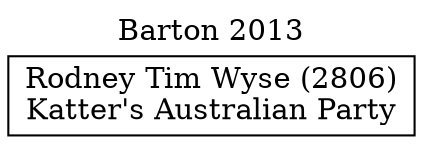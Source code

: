 // House preference flow
digraph "Rodney Tim Wyse (2806)_Barton_2013" {
	graph [label="Barton 2013" labelloc=t mclimit=10]
	node [shape=box]
	"Rodney Tim Wyse (2806)" [label="Rodney Tim Wyse (2806)
Katter's Australian Party"]
}
